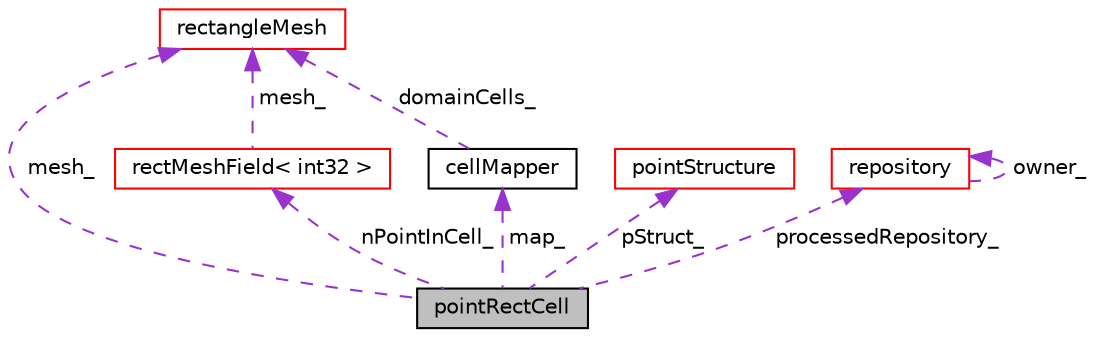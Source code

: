 digraph "pointRectCell"
{
 // LATEX_PDF_SIZE
  edge [fontname="Helvetica",fontsize="10",labelfontname="Helvetica",labelfontsize="10"];
  node [fontname="Helvetica",fontsize="10",shape=record];
  Node1 [label="pointRectCell",height=0.2,width=0.4,color="black", fillcolor="grey75", style="filled", fontcolor="black",tooltip=" "];
  Node2 -> Node1 [dir="back",color="darkorchid3",fontsize="10",style="dashed",label=" nPointInCell_" ,fontname="Helvetica"];
  Node2 [label="rectMeshField\< int32 \>",height=0.2,width=0.4,color="red", fillcolor="white", style="filled",URL="$classpFlow_1_1rectMeshField.html",tooltip=" "];
  Node15 -> Node2 [dir="back",color="darkorchid3",fontsize="10",style="dashed",label=" mesh_" ,fontname="Helvetica"];
  Node15 [label="rectangleMesh",height=0.2,width=0.4,color="red", fillcolor="white", style="filled",URL="$classpFlow_1_1rectangleMesh.html",tooltip=" "];
  Node21 -> Node1 [dir="back",color="darkorchid3",fontsize="10",style="dashed",label=" map_" ,fontname="Helvetica"];
  Node21 [label="cellMapper",height=0.2,width=0.4,color="black", fillcolor="white", style="filled",URL="$classpFlow_1_1cellMapper.html",tooltip=" "];
  Node15 -> Node21 [dir="back",color="darkorchid3",fontsize="10",style="dashed",label=" domainCells_" ,fontname="Helvetica"];
  Node22 -> Node1 [dir="back",color="darkorchid3",fontsize="10",style="dashed",label=" pStruct_" ,fontname="Helvetica"];
  Node22 [label="pointStructure",height=0.2,width=0.4,color="red", fillcolor="white", style="filled",URL="$classpFlow_1_1pointStructure.html",tooltip=" "];
  Node15 -> Node1 [dir="back",color="darkorchid3",fontsize="10",style="dashed",label=" mesh_" ,fontname="Helvetica"];
  Node7 -> Node1 [dir="back",color="darkorchid3",fontsize="10",style="dashed",label=" processedRepository_" ,fontname="Helvetica"];
  Node7 [label="repository",height=0.2,width=0.4,color="red", fillcolor="white", style="filled",URL="$classpFlow_1_1repository.html",tooltip=" "];
  Node7 -> Node7 [dir="back",color="darkorchid3",fontsize="10",style="dashed",label=" owner_" ,fontname="Helvetica"];
}
